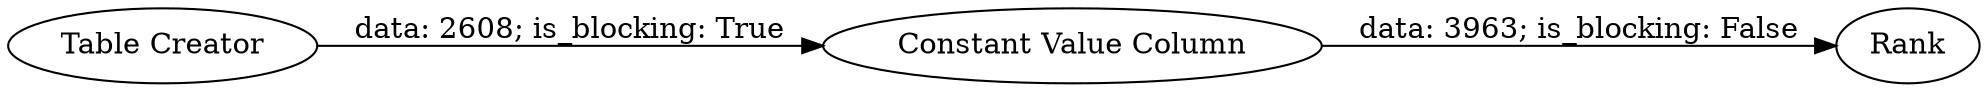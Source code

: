 digraph {
	"2813162040401783227_2" [label=Rank]
	"2813162040401783227_1" [label="Table Creator"]
	"2813162040401783227_3" [label="Constant Value Column"]
	"2813162040401783227_1" -> "2813162040401783227_3" [label="data: 2608; is_blocking: True"]
	"2813162040401783227_3" -> "2813162040401783227_2" [label="data: 3963; is_blocking: False"]
	rankdir=LR
}
